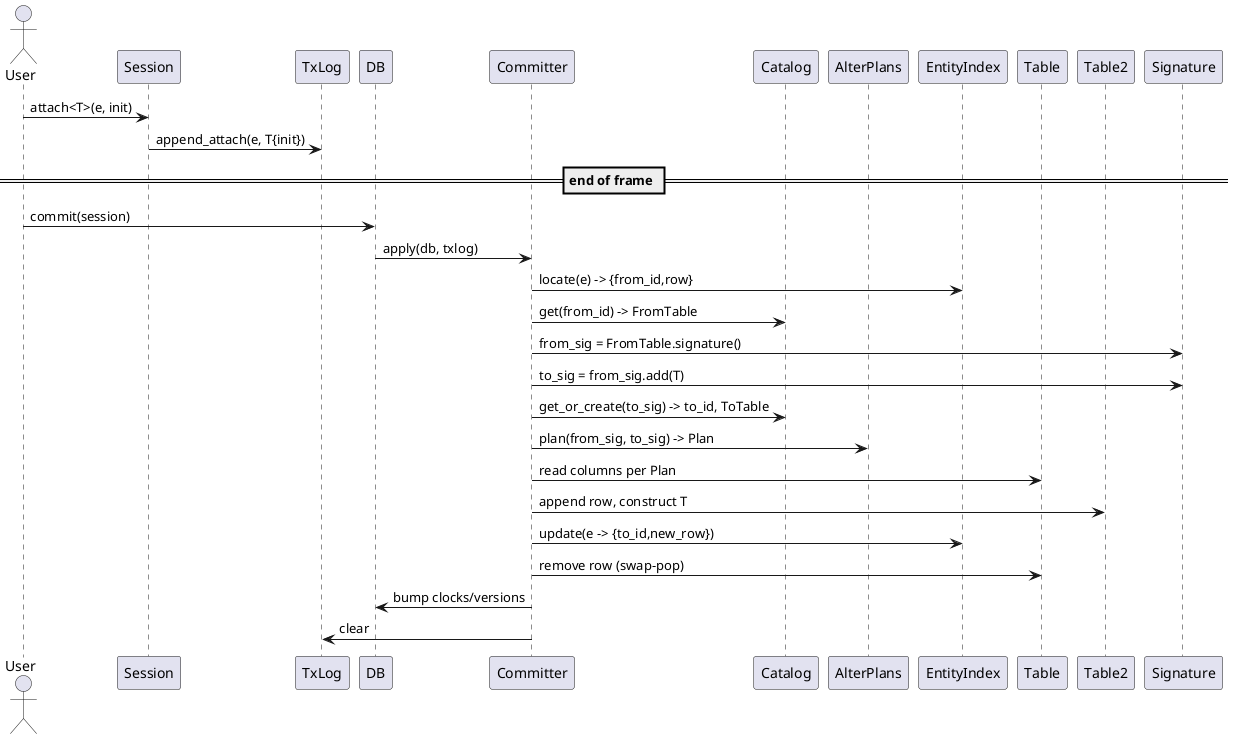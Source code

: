 @startuml "attach<T>(entity) structural migration"

actor User
participant Session
participant TxLog
participant DB
participant Committer
participant Catalog
participant AlterPlans
participant EntityIndex
participant Table as FromTable
participant Table2 as ToTable

User -> Session : attach<T>(e, init)
Session -> TxLog : append_attach(e, T{init})

== end of frame ==
User -> DB : commit(session)
DB -> Committer : apply(db, txlog)

Committer -> EntityIndex : locate(e) -> {from_id,row}
Committer -> Catalog : get(from_id) -> FromTable
Committer -> Signature : from_sig = FromTable.signature()
Committer -> Signature : to_sig = from_sig.add(T)

Committer -> Catalog : get_or_create(to_sig) -> to_id, ToTable
Committer -> AlterPlans : plan(from_sig, to_sig) -> Plan

Committer -> FromTable : read columns per Plan
Committer -> ToTable : append row, construct T
Committer -> EntityIndex : update(e -> {to_id,new_row})
Committer -> FromTable : remove row (swap-pop)

Committer -> DB : bump clocks/versions
Committer -> TxLog : clear

@enduml
